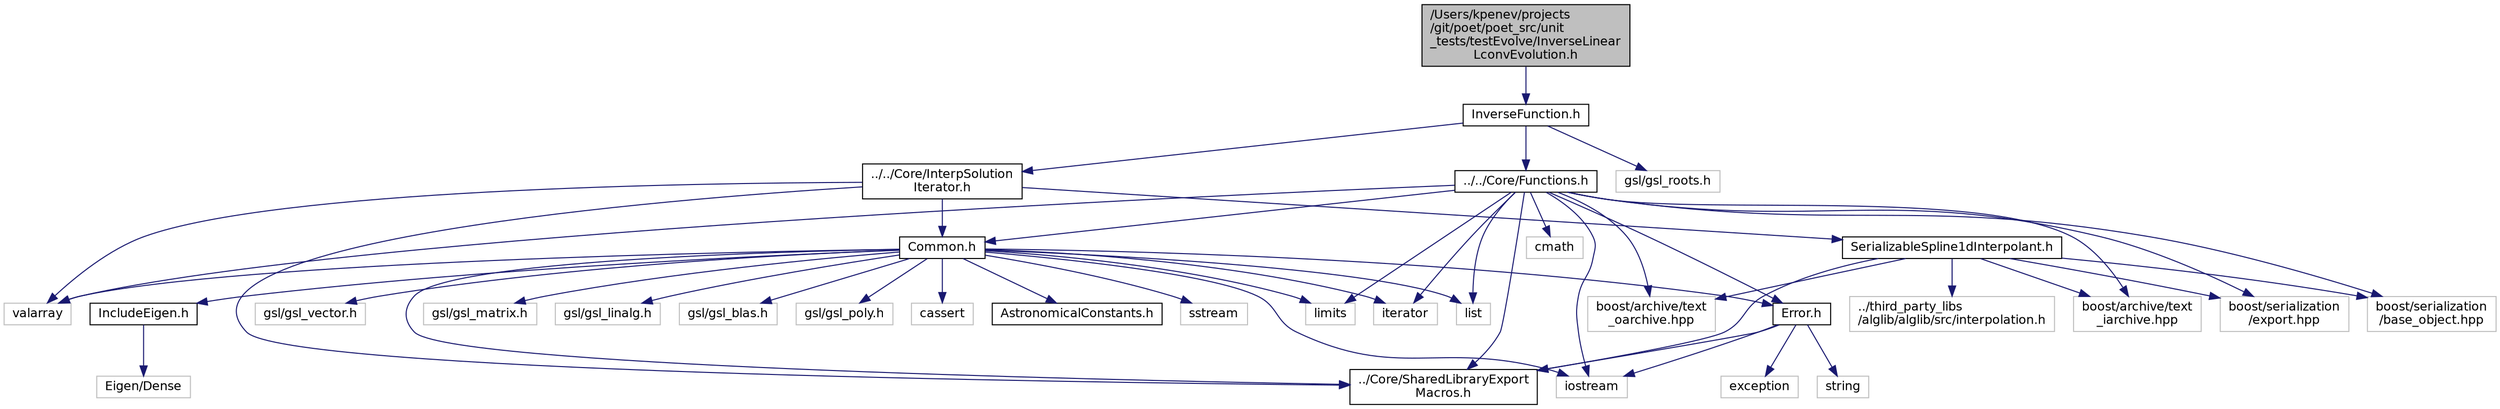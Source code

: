 digraph "/Users/kpenev/projects/git/poet/poet_src/unit_tests/testEvolve/InverseLinearLconvEvolution.h"
{
 // INTERACTIVE_SVG=YES
  edge [fontname="Helvetica",fontsize="12",labelfontname="Helvetica",labelfontsize="12"];
  node [fontname="Helvetica",fontsize="12",shape=record];
  Node0 [label="/Users/kpenev/projects\l/git/poet/poet_src/unit\l_tests/testEvolve/InverseLinear\lLconvEvolution.h",height=0.2,width=0.4,color="black", fillcolor="grey75", style="filled", fontcolor="black"];
  Node0 -> Node1 [color="midnightblue",fontsize="12",style="solid",fontname="Helvetica"];
  Node1 [label="InverseFunction.h",height=0.2,width=0.4,color="black", fillcolor="white", style="filled",URL="$InverseFunction_8h.html",tooltip="Declarses a class for functions that are the inverse of some analytical function. ..."];
  Node1 -> Node2 [color="midnightblue",fontsize="12",style="solid",fontname="Helvetica"];
  Node2 [label="../../Core/Functions.h",height=0.2,width=0.4,color="black", fillcolor="white", style="filled",URL="$Functions_8h.html",tooltip="A hierarchy of classes representing functions. "];
  Node2 -> Node3 [color="midnightblue",fontsize="12",style="solid",fontname="Helvetica"];
  Node3 [label="../Core/SharedLibraryExport\lMacros.h",height=0.2,width=0.4,color="black", fillcolor="white", style="filled",URL="$SharedLibraryExportMacros_8h_source.html"];
  Node2 -> Node4 [color="midnightblue",fontsize="12",style="solid",fontname="Helvetica"];
  Node4 [label="Common.h",height=0.2,width=0.4,color="black", fillcolor="white", style="filled",URL="$Core_2Common_8h.html",tooltip="Declaration of some general purpose utilities. "];
  Node4 -> Node5 [color="midnightblue",fontsize="12",style="solid",fontname="Helvetica"];
  Node5 [label="list",height=0.2,width=0.4,color="grey75", fillcolor="white", style="filled"];
  Node4 -> Node6 [color="midnightblue",fontsize="12",style="solid",fontname="Helvetica"];
  Node6 [label="valarray",height=0.2,width=0.4,color="grey75", fillcolor="white", style="filled"];
  Node4 -> Node7 [color="midnightblue",fontsize="12",style="solid",fontname="Helvetica"];
  Node7 [label="limits",height=0.2,width=0.4,color="grey75", fillcolor="white", style="filled"];
  Node4 -> Node8 [color="midnightblue",fontsize="12",style="solid",fontname="Helvetica"];
  Node8 [label="sstream",height=0.2,width=0.4,color="grey75", fillcolor="white", style="filled"];
  Node4 -> Node9 [color="midnightblue",fontsize="12",style="solid",fontname="Helvetica"];
  Node9 [label="iostream",height=0.2,width=0.4,color="grey75", fillcolor="white", style="filled"];
  Node4 -> Node10 [color="midnightblue",fontsize="12",style="solid",fontname="Helvetica"];
  Node10 [label="iterator",height=0.2,width=0.4,color="grey75", fillcolor="white", style="filled"];
  Node4 -> Node11 [color="midnightblue",fontsize="12",style="solid",fontname="Helvetica"];
  Node11 [label="gsl/gsl_vector.h",height=0.2,width=0.4,color="grey75", fillcolor="white", style="filled"];
  Node4 -> Node12 [color="midnightblue",fontsize="12",style="solid",fontname="Helvetica"];
  Node12 [label="gsl/gsl_matrix.h",height=0.2,width=0.4,color="grey75", fillcolor="white", style="filled"];
  Node4 -> Node13 [color="midnightblue",fontsize="12",style="solid",fontname="Helvetica"];
  Node13 [label="gsl/gsl_linalg.h",height=0.2,width=0.4,color="grey75", fillcolor="white", style="filled"];
  Node4 -> Node14 [color="midnightblue",fontsize="12",style="solid",fontname="Helvetica"];
  Node14 [label="gsl/gsl_blas.h",height=0.2,width=0.4,color="grey75", fillcolor="white", style="filled"];
  Node4 -> Node15 [color="midnightblue",fontsize="12",style="solid",fontname="Helvetica"];
  Node15 [label="gsl/gsl_poly.h",height=0.2,width=0.4,color="grey75", fillcolor="white", style="filled"];
  Node4 -> Node16 [color="midnightblue",fontsize="12",style="solid",fontname="Helvetica"];
  Node16 [label="cassert",height=0.2,width=0.4,color="grey75", fillcolor="white", style="filled"];
  Node4 -> Node3 [color="midnightblue",fontsize="12",style="solid",fontname="Helvetica"];
  Node4 -> Node17 [color="midnightblue",fontsize="12",style="solid",fontname="Helvetica"];
  Node17 [label="Error.h",height=0.2,width=0.4,color="black", fillcolor="white", style="filled",URL="$Error_8h.html",tooltip="Defines the exception hierarchy used by this code. "];
  Node17 -> Node3 [color="midnightblue",fontsize="12",style="solid",fontname="Helvetica"];
  Node17 -> Node9 [color="midnightblue",fontsize="12",style="solid",fontname="Helvetica"];
  Node17 -> Node18 [color="midnightblue",fontsize="12",style="solid",fontname="Helvetica"];
  Node18 [label="exception",height=0.2,width=0.4,color="grey75", fillcolor="white", style="filled"];
  Node17 -> Node19 [color="midnightblue",fontsize="12",style="solid",fontname="Helvetica"];
  Node19 [label="string",height=0.2,width=0.4,color="grey75", fillcolor="white", style="filled"];
  Node4 -> Node20 [color="midnightblue",fontsize="12",style="solid",fontname="Helvetica"];
  Node20 [label="AstronomicalConstants.h",height=0.2,width=0.4,color="black", fillcolor="white", style="filled",URL="$AstronomicalConstants_8h.html",tooltip="Defines various astronomical constants. "];
  Node4 -> Node21 [color="midnightblue",fontsize="12",style="solid",fontname="Helvetica"];
  Node21 [label="IncludeEigen.h",height=0.2,width=0.4,color="black", fillcolor="white", style="filled",URL="$IncludeEigen_8h_source.html"];
  Node21 -> Node22 [color="midnightblue",fontsize="12",style="solid",fontname="Helvetica"];
  Node22 [label="Eigen/Dense",height=0.2,width=0.4,color="grey75", fillcolor="white", style="filled"];
  Node2 -> Node17 [color="midnightblue",fontsize="12",style="solid",fontname="Helvetica"];
  Node2 -> Node23 [color="midnightblue",fontsize="12",style="solid",fontname="Helvetica"];
  Node23 [label="cmath",height=0.2,width=0.4,color="grey75", fillcolor="white", style="filled"];
  Node2 -> Node7 [color="midnightblue",fontsize="12",style="solid",fontname="Helvetica"];
  Node2 -> Node6 [color="midnightblue",fontsize="12",style="solid",fontname="Helvetica"];
  Node2 -> Node5 [color="midnightblue",fontsize="12",style="solid",fontname="Helvetica"];
  Node2 -> Node10 [color="midnightblue",fontsize="12",style="solid",fontname="Helvetica"];
  Node2 -> Node9 [color="midnightblue",fontsize="12",style="solid",fontname="Helvetica"];
  Node2 -> Node24 [color="midnightblue",fontsize="12",style="solid",fontname="Helvetica"];
  Node24 [label="boost/serialization\l/base_object.hpp",height=0.2,width=0.4,color="grey75", fillcolor="white", style="filled"];
  Node2 -> Node25 [color="midnightblue",fontsize="12",style="solid",fontname="Helvetica"];
  Node25 [label="boost/archive/text\l_oarchive.hpp",height=0.2,width=0.4,color="grey75", fillcolor="white", style="filled"];
  Node2 -> Node26 [color="midnightblue",fontsize="12",style="solid",fontname="Helvetica"];
  Node26 [label="boost/archive/text\l_iarchive.hpp",height=0.2,width=0.4,color="grey75", fillcolor="white", style="filled"];
  Node2 -> Node27 [color="midnightblue",fontsize="12",style="solid",fontname="Helvetica"];
  Node27 [label="boost/serialization\l/export.hpp",height=0.2,width=0.4,color="grey75", fillcolor="white", style="filled"];
  Node1 -> Node28 [color="midnightblue",fontsize="12",style="solid",fontname="Helvetica"];
  Node28 [label="../../Core/InterpSolution\lIterator.h",height=0.2,width=0.4,color="black", fillcolor="white", style="filled",URL="$InterpSolutionIterator_8h_source.html"];
  Node28 -> Node3 [color="midnightblue",fontsize="12",style="solid",fontname="Helvetica"];
  Node28 -> Node29 [color="midnightblue",fontsize="12",style="solid",fontname="Helvetica"];
  Node29 [label="SerializableSpline1dInterpolant.h",height=0.2,width=0.4,color="black", fillcolor="white", style="filled",URL="$SerializableSpline1dInterpolant_8h_source.html"];
  Node29 -> Node3 [color="midnightblue",fontsize="12",style="solid",fontname="Helvetica"];
  Node29 -> Node30 [color="midnightblue",fontsize="12",style="solid",fontname="Helvetica"];
  Node30 [label="../third_party_libs\l/alglib/alglib/src/interpolation.h",height=0.2,width=0.4,color="grey75", fillcolor="white", style="filled"];
  Node29 -> Node24 [color="midnightblue",fontsize="12",style="solid",fontname="Helvetica"];
  Node29 -> Node25 [color="midnightblue",fontsize="12",style="solid",fontname="Helvetica"];
  Node29 -> Node26 [color="midnightblue",fontsize="12",style="solid",fontname="Helvetica"];
  Node29 -> Node27 [color="midnightblue",fontsize="12",style="solid",fontname="Helvetica"];
  Node28 -> Node4 [color="midnightblue",fontsize="12",style="solid",fontname="Helvetica"];
  Node28 -> Node6 [color="midnightblue",fontsize="12",style="solid",fontname="Helvetica"];
  Node1 -> Node31 [color="midnightblue",fontsize="12",style="solid",fontname="Helvetica"];
  Node31 [label="gsl/gsl_roots.h",height=0.2,width=0.4,color="grey75", fillcolor="white", style="filled"];
}
